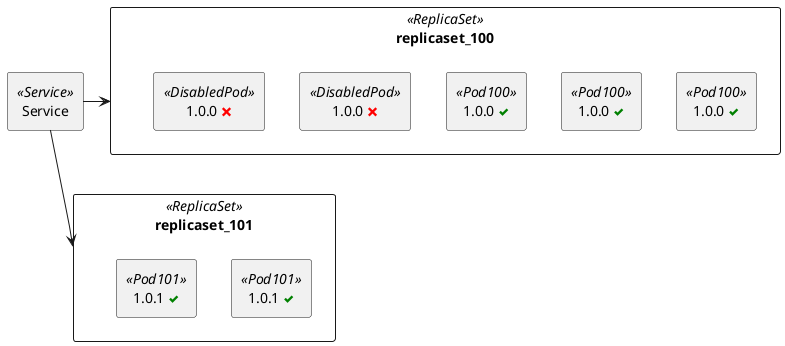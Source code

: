 {
  "sha1": "pea5a76kvdf46z3ea2mnw9dzxui68nn",
  "insertion": {
    "when": "2024-06-04T17:28:41.084Z",
    "url": "https://forum.plantuml.net/11624/remove-whitespace",
    "user": "plantuml@gmail.com"
  }
}
@startuml
rectangle "Service" as service <<Service>>

service -right-> replicaset_100
service -right-> replicaset_101

'together {
  rectangle "Replicaset" as replicaset_101 <<ReplicaSet>> {
    rectangle "1.0.1 <color:green><&check></color>" as replica_101_01 <<Pod101>>
    rectangle "1.0.1 <color:green><&check></color>" as replica_101_02 <<Pod101>>
  }

  rectangle "Replicaset" as replicaset_100 <<ReplicaSet>> {
    rectangle "1.0.0 <color:red><&x></color>" as replica_100_01 <<DisabledPod>>
    rectangle "1.0.0 <color:red><&x></color>" as replica_100_02 <<DisabledPod>>
    rectangle "1.0.0 <color:green><&check></color>" as replica_100_03 <<Pod100>>
    rectangle "1.0.0 <color:green><&check></color>" as replica_100_04 <<Pod100>>
    rectangle "1.0.0 <color:green><&check></color>" as replica_100_05 <<Pod100>>

    replica_100_01 -[hidden]right- replica_100_02
    replica_100_02 -[hidden]right- replica_100_03
    replica_100_03 -[hidden]right- replica_100_04
    replica_100_04 -[hidden]right- replica_100_05
  }
'}

replicaset_101 -[hidden]up- replicaset_100
@enduml
